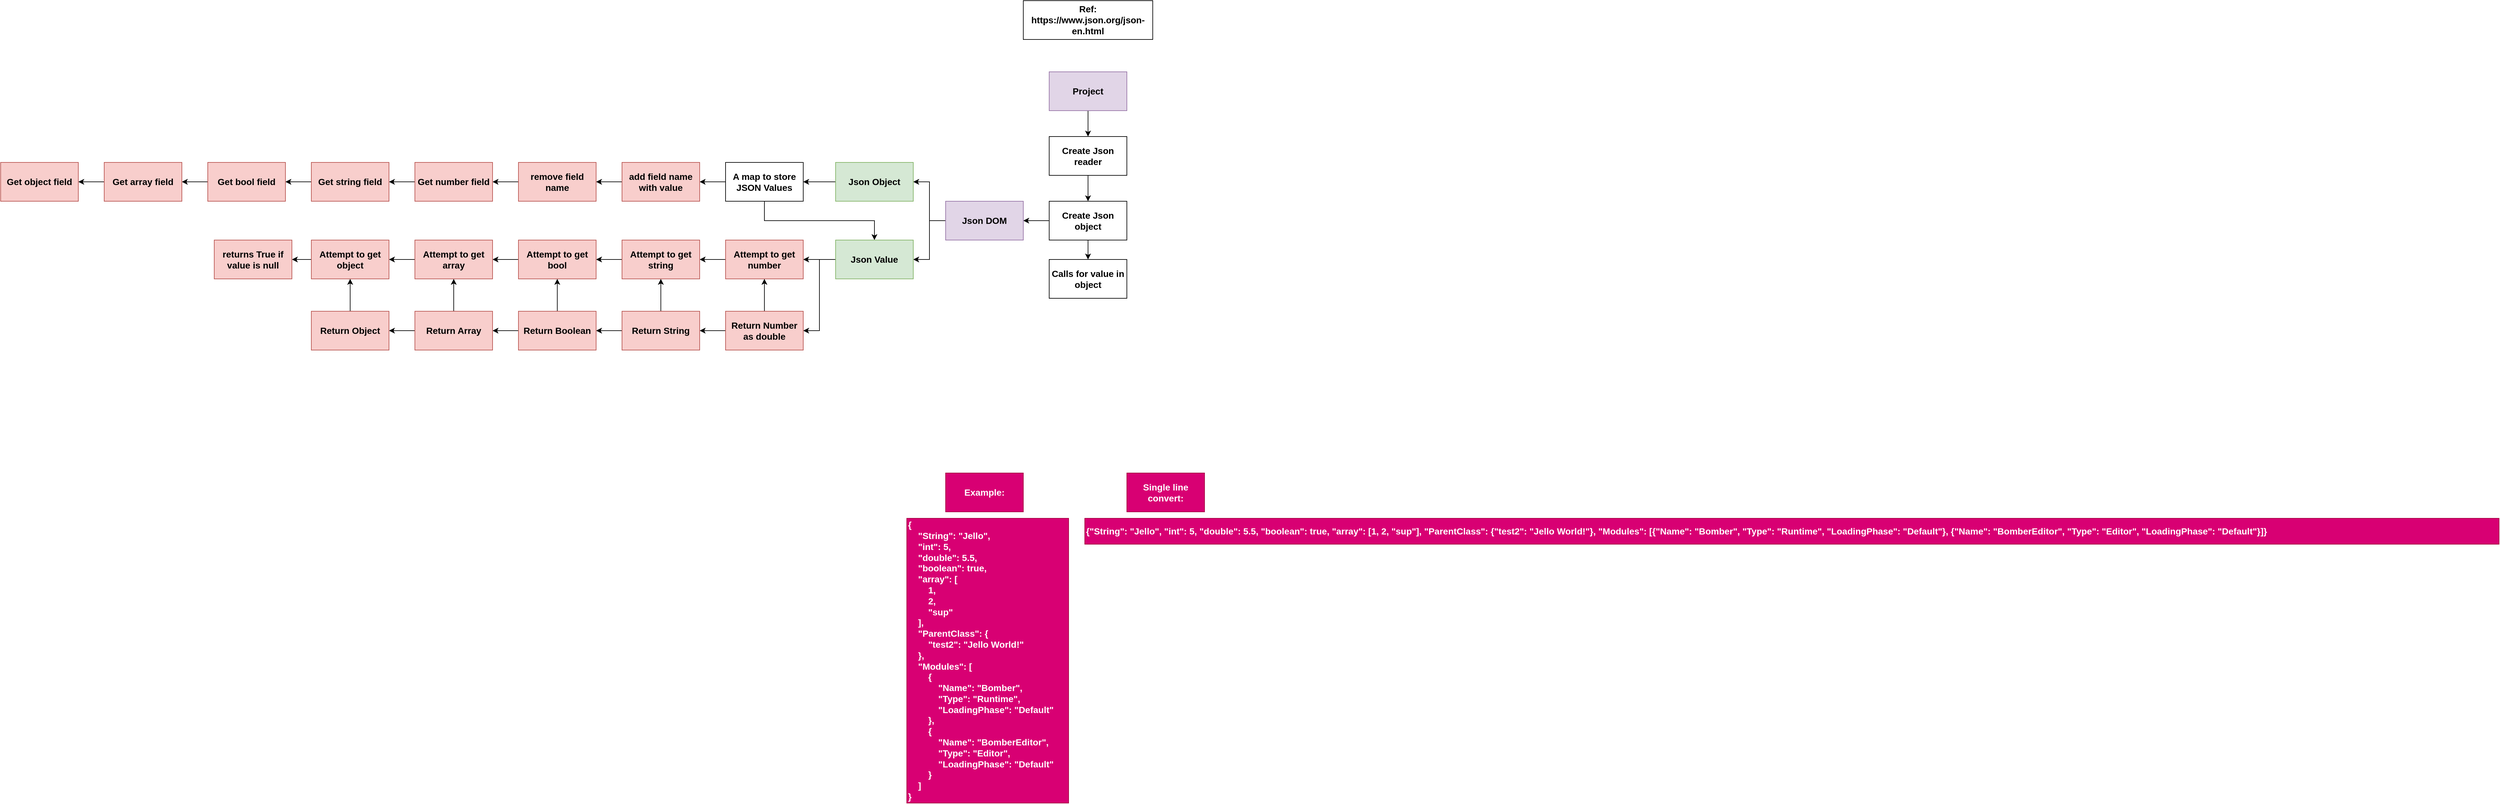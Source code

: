 <mxfile version="24.8.6">
  <diagram name="Page-1" id="Q-ioPrQf3WpXz8wrrNdY">
    <mxGraphModel grid="1" page="1" gridSize="10" guides="1" tooltips="1" connect="1" arrows="1" fold="1" pageScale="1" pageWidth="850" pageHeight="1100" math="0" shadow="0">
      <root>
        <mxCell id="0" />
        <mxCell id="1" parent="0" />
        <mxCell id="K2V83VnwiZdzLs0Wge11-60" style="edgeStyle=orthogonalEdgeStyle;rounded=0;orthogonalLoop=1;jettySize=auto;html=1;exitX=0.5;exitY=1;exitDx=0;exitDy=0;entryX=0.5;entryY=0;entryDx=0;entryDy=0;" edge="1" parent="1" source="6iP9DMflMdmXrxYMwnnR-1" target="K2V83VnwiZdzLs0Wge11-59">
          <mxGeometry relative="1" as="geometry" />
        </mxCell>
        <mxCell id="6iP9DMflMdmXrxYMwnnR-1" value="&lt;font style=&quot;font-size: 14px;&quot;&gt;&lt;b&gt;Project&lt;/b&gt;&lt;/font&gt;" style="rounded=0;whiteSpace=wrap;html=1;fillColor=#e1d5e7;strokeColor=#9673a6;" vertex="1" parent="1">
          <mxGeometry x="520" y="-40" width="120" height="60" as="geometry" />
        </mxCell>
        <mxCell id="K2V83VnwiZdzLs0Wge11-4" style="edgeStyle=orthogonalEdgeStyle;rounded=0;orthogonalLoop=1;jettySize=auto;html=1;exitX=0.5;exitY=1;exitDx=0;exitDy=0;" edge="1" parent="1" source="K2V83VnwiZdzLs0Wge11-1" target="K2V83VnwiZdzLs0Wge11-3">
          <mxGeometry relative="1" as="geometry" />
        </mxCell>
        <mxCell id="K2V83VnwiZdzLs0Wge11-7" style="edgeStyle=orthogonalEdgeStyle;rounded=0;orthogonalLoop=1;jettySize=auto;html=1;exitX=0;exitY=0.5;exitDx=0;exitDy=0;entryX=1;entryY=0.5;entryDx=0;entryDy=0;" edge="1" parent="1" source="K2V83VnwiZdzLs0Wge11-1" target="K2V83VnwiZdzLs0Wge11-6">
          <mxGeometry relative="1" as="geometry" />
        </mxCell>
        <mxCell id="K2V83VnwiZdzLs0Wge11-1" value="&lt;font style=&quot;font-size: 14px;&quot;&gt;&lt;b&gt;Create Json object&lt;/b&gt;&lt;/font&gt;" style="rounded=0;whiteSpace=wrap;html=1;" vertex="1" parent="1">
          <mxGeometry x="520" y="160" width="120" height="60" as="geometry" />
        </mxCell>
        <mxCell id="K2V83VnwiZdzLs0Wge11-3" value="&lt;font style=&quot;font-size: 14px;&quot;&gt;&lt;b&gt;Calls for value in object&lt;/b&gt;&lt;/font&gt;" style="rounded=0;whiteSpace=wrap;html=1;" vertex="1" parent="1">
          <mxGeometry x="520" y="250" width="120" height="60" as="geometry" />
        </mxCell>
        <mxCell id="K2V83VnwiZdzLs0Wge11-15" style="edgeStyle=orthogonalEdgeStyle;rounded=0;orthogonalLoop=1;jettySize=auto;html=1;exitX=0;exitY=0.5;exitDx=0;exitDy=0;entryX=1;entryY=0.5;entryDx=0;entryDy=0;" edge="1" parent="1" source="K2V83VnwiZdzLs0Wge11-6" target="K2V83VnwiZdzLs0Wge11-10">
          <mxGeometry relative="1" as="geometry" />
        </mxCell>
        <mxCell id="K2V83VnwiZdzLs0Wge11-16" style="edgeStyle=orthogonalEdgeStyle;rounded=0;orthogonalLoop=1;jettySize=auto;html=1;exitX=0;exitY=0.5;exitDx=0;exitDy=0;entryX=1;entryY=0.5;entryDx=0;entryDy=0;" edge="1" parent="1" source="K2V83VnwiZdzLs0Wge11-6" target="K2V83VnwiZdzLs0Wge11-11">
          <mxGeometry relative="1" as="geometry" />
        </mxCell>
        <mxCell id="K2V83VnwiZdzLs0Wge11-6" value="&lt;font style=&quot;font-size: 14px;&quot;&gt;&lt;b&gt;Json DOM&lt;/b&gt;&lt;/font&gt;" style="rounded=0;whiteSpace=wrap;html=1;fillColor=#e1d5e7;strokeColor=#9673a6;" vertex="1" parent="1">
          <mxGeometry x="360" y="160" width="120" height="60" as="geometry" />
        </mxCell>
        <mxCell id="K2V83VnwiZdzLs0Wge11-13" style="edgeStyle=orthogonalEdgeStyle;rounded=0;orthogonalLoop=1;jettySize=auto;html=1;exitX=0.5;exitY=1;exitDx=0;exitDy=0;entryX=0.5;entryY=0;entryDx=0;entryDy=0;" edge="1" parent="1" source="K2V83VnwiZdzLs0Wge11-8" target="K2V83VnwiZdzLs0Wge11-11">
          <mxGeometry relative="1" as="geometry" />
        </mxCell>
        <mxCell id="K2V83VnwiZdzLs0Wge11-17" style="edgeStyle=orthogonalEdgeStyle;rounded=0;orthogonalLoop=1;jettySize=auto;html=1;exitX=0;exitY=0.5;exitDx=0;exitDy=0;entryX=1;entryY=0.5;entryDx=0;entryDy=0;" edge="1" parent="1" source="K2V83VnwiZdzLs0Wge11-8" target="K2V83VnwiZdzLs0Wge11-14">
          <mxGeometry relative="1" as="geometry" />
        </mxCell>
        <mxCell id="K2V83VnwiZdzLs0Wge11-8" value="&lt;font style=&quot;font-size: 14px;&quot;&gt;&lt;b&gt;A map to store JSON Values&lt;/b&gt;&lt;/font&gt;" style="rounded=0;whiteSpace=wrap;html=1;" vertex="1" parent="1">
          <mxGeometry x="20" y="100" width="120" height="60" as="geometry" />
        </mxCell>
        <mxCell id="K2V83VnwiZdzLs0Wge11-12" style="edgeStyle=orthogonalEdgeStyle;rounded=0;orthogonalLoop=1;jettySize=auto;html=1;exitX=0;exitY=0.5;exitDx=0;exitDy=0;" edge="1" parent="1" source="K2V83VnwiZdzLs0Wge11-10" target="K2V83VnwiZdzLs0Wge11-8">
          <mxGeometry relative="1" as="geometry" />
        </mxCell>
        <mxCell id="K2V83VnwiZdzLs0Wge11-10" value="&lt;font style=&quot;font-size: 14px;&quot;&gt;&lt;b&gt;Json Object&lt;/b&gt;&lt;/font&gt;" style="rounded=0;whiteSpace=wrap;html=1;fillColor=#d5e8d4;strokeColor=#82b366;" vertex="1" parent="1">
          <mxGeometry x="190" y="100" width="120" height="60" as="geometry" />
        </mxCell>
        <mxCell id="K2V83VnwiZdzLs0Wge11-26" style="edgeStyle=orthogonalEdgeStyle;rounded=0;orthogonalLoop=1;jettySize=auto;html=1;exitX=0;exitY=0.5;exitDx=0;exitDy=0;entryX=1;entryY=0.5;entryDx=0;entryDy=0;" edge="1" parent="1" source="K2V83VnwiZdzLs0Wge11-11" target="K2V83VnwiZdzLs0Wge11-25">
          <mxGeometry relative="1" as="geometry" />
        </mxCell>
        <mxCell id="K2V83VnwiZdzLs0Wge11-36" style="edgeStyle=orthogonalEdgeStyle;rounded=0;orthogonalLoop=1;jettySize=auto;html=1;exitX=0;exitY=0.5;exitDx=0;exitDy=0;entryX=1;entryY=0.5;entryDx=0;entryDy=0;" edge="1" parent="1" source="K2V83VnwiZdzLs0Wge11-11" target="K2V83VnwiZdzLs0Wge11-35">
          <mxGeometry relative="1" as="geometry" />
        </mxCell>
        <mxCell id="K2V83VnwiZdzLs0Wge11-11" value="&lt;font style=&quot;font-size: 14px;&quot;&gt;&lt;b&gt;Json Value&lt;/b&gt;&lt;/font&gt;" style="rounded=0;whiteSpace=wrap;html=1;fillColor=#d5e8d4;strokeColor=#82b366;" vertex="1" parent="1">
          <mxGeometry x="190" y="220" width="120" height="60" as="geometry" />
        </mxCell>
        <mxCell id="K2V83VnwiZdzLs0Wge11-19" style="edgeStyle=orthogonalEdgeStyle;rounded=0;orthogonalLoop=1;jettySize=auto;html=1;exitX=0;exitY=0.5;exitDx=0;exitDy=0;entryX=1;entryY=0.5;entryDx=0;entryDy=0;" edge="1" parent="1" source="K2V83VnwiZdzLs0Wge11-14" target="K2V83VnwiZdzLs0Wge11-18">
          <mxGeometry relative="1" as="geometry" />
        </mxCell>
        <mxCell id="K2V83VnwiZdzLs0Wge11-14" value="&lt;font style=&quot;font-size: 14px;&quot;&gt;&lt;b&gt;add field name with value&lt;/b&gt;&lt;/font&gt;" style="rounded=0;whiteSpace=wrap;html=1;fillColor=#f8cecc;strokeColor=#b85450;" vertex="1" parent="1">
          <mxGeometry x="-140" y="100" width="120" height="60" as="geometry" />
        </mxCell>
        <mxCell id="K2V83VnwiZdzLs0Wge11-22" style="edgeStyle=orthogonalEdgeStyle;rounded=0;orthogonalLoop=1;jettySize=auto;html=1;exitX=0;exitY=0.5;exitDx=0;exitDy=0;" edge="1" parent="1" source="K2V83VnwiZdzLs0Wge11-18" target="K2V83VnwiZdzLs0Wge11-20">
          <mxGeometry relative="1" as="geometry" />
        </mxCell>
        <mxCell id="K2V83VnwiZdzLs0Wge11-18" value="&lt;font style=&quot;font-size: 14px;&quot;&gt;&lt;b&gt;remove field name&lt;/b&gt;&lt;/font&gt;" style="rounded=0;whiteSpace=wrap;html=1;fillColor=#f8cecc;strokeColor=#b85450;" vertex="1" parent="1">
          <mxGeometry x="-300" y="100" width="120" height="60" as="geometry" />
        </mxCell>
        <mxCell id="K2V83VnwiZdzLs0Wge11-62" style="edgeStyle=orthogonalEdgeStyle;rounded=0;orthogonalLoop=1;jettySize=auto;html=1;exitX=0;exitY=0.5;exitDx=0;exitDy=0;entryX=1;entryY=0.5;entryDx=0;entryDy=0;" edge="1" parent="1" source="K2V83VnwiZdzLs0Wge11-20" target="K2V83VnwiZdzLs0Wge11-58">
          <mxGeometry relative="1" as="geometry" />
        </mxCell>
        <mxCell id="K2V83VnwiZdzLs0Wge11-20" value="&lt;font style=&quot;font-size: 14px;&quot;&gt;&lt;b&gt;Get number field&lt;/b&gt;&lt;/font&gt;" style="rounded=0;whiteSpace=wrap;html=1;fillColor=#f8cecc;strokeColor=#b85450;" vertex="1" parent="1">
          <mxGeometry x="-460" y="100" width="120" height="60" as="geometry" />
        </mxCell>
        <mxCell id="K2V83VnwiZdzLs0Wge11-28" style="edgeStyle=orthogonalEdgeStyle;rounded=0;orthogonalLoop=1;jettySize=auto;html=1;exitX=0;exitY=0.5;exitDx=0;exitDy=0;" edge="1" parent="1" source="K2V83VnwiZdzLs0Wge11-25" target="K2V83VnwiZdzLs0Wge11-27">
          <mxGeometry relative="1" as="geometry" />
        </mxCell>
        <mxCell id="K2V83VnwiZdzLs0Wge11-25" value="&lt;font style=&quot;font-size: 14px;&quot;&gt;&lt;b&gt;Attempt to get number&lt;/b&gt;&lt;/font&gt;" style="rounded=0;whiteSpace=wrap;html=1;fillColor=#f8cecc;strokeColor=#b85450;" vertex="1" parent="1">
          <mxGeometry x="20" y="220" width="120" height="60" as="geometry" />
        </mxCell>
        <mxCell id="K2V83VnwiZdzLs0Wge11-30" style="edgeStyle=orthogonalEdgeStyle;rounded=0;orthogonalLoop=1;jettySize=auto;html=1;exitX=0;exitY=0.5;exitDx=0;exitDy=0;" edge="1" parent="1" source="K2V83VnwiZdzLs0Wge11-27" target="K2V83VnwiZdzLs0Wge11-29">
          <mxGeometry relative="1" as="geometry" />
        </mxCell>
        <mxCell id="K2V83VnwiZdzLs0Wge11-27" value="&lt;font style=&quot;font-size: 14px;&quot;&gt;&lt;b&gt;Attempt to get string&lt;/b&gt;&lt;/font&gt;" style="rounded=0;whiteSpace=wrap;html=1;fillColor=#f8cecc;strokeColor=#b85450;" vertex="1" parent="1">
          <mxGeometry x="-140" y="220" width="120" height="60" as="geometry" />
        </mxCell>
        <mxCell id="K2V83VnwiZdzLs0Wge11-32" style="edgeStyle=orthogonalEdgeStyle;rounded=0;orthogonalLoop=1;jettySize=auto;html=1;exitX=0;exitY=0.5;exitDx=0;exitDy=0;" edge="1" parent="1" source="K2V83VnwiZdzLs0Wge11-29" target="K2V83VnwiZdzLs0Wge11-31">
          <mxGeometry relative="1" as="geometry" />
        </mxCell>
        <mxCell id="K2V83VnwiZdzLs0Wge11-29" value="&lt;font style=&quot;font-size: 14px;&quot;&gt;&lt;b&gt;Attempt to get bool&lt;/b&gt;&lt;/font&gt;" style="rounded=0;whiteSpace=wrap;html=1;fillColor=#f8cecc;strokeColor=#b85450;" vertex="1" parent="1">
          <mxGeometry x="-300" y="220" width="120" height="60" as="geometry" />
        </mxCell>
        <mxCell id="K2V83VnwiZdzLs0Wge11-34" style="edgeStyle=orthogonalEdgeStyle;rounded=0;orthogonalLoop=1;jettySize=auto;html=1;exitX=0;exitY=0.5;exitDx=0;exitDy=0;" edge="1" parent="1" source="K2V83VnwiZdzLs0Wge11-31" target="K2V83VnwiZdzLs0Wge11-33">
          <mxGeometry relative="1" as="geometry" />
        </mxCell>
        <mxCell id="K2V83VnwiZdzLs0Wge11-31" value="&lt;font style=&quot;font-size: 14px;&quot;&gt;&lt;b&gt;Attempt to get array&lt;/b&gt;&lt;/font&gt;" style="rounded=0;whiteSpace=wrap;html=1;fillColor=#f8cecc;strokeColor=#b85450;" vertex="1" parent="1">
          <mxGeometry x="-460" y="220" width="120" height="60" as="geometry" />
        </mxCell>
        <mxCell id="K2V83VnwiZdzLs0Wge11-52" style="edgeStyle=orthogonalEdgeStyle;rounded=0;orthogonalLoop=1;jettySize=auto;html=1;exitX=0;exitY=0.5;exitDx=0;exitDy=0;entryX=1;entryY=0.5;entryDx=0;entryDy=0;" edge="1" parent="1" source="K2V83VnwiZdzLs0Wge11-33" target="K2V83VnwiZdzLs0Wge11-51">
          <mxGeometry relative="1" as="geometry" />
        </mxCell>
        <mxCell id="K2V83VnwiZdzLs0Wge11-33" value="&lt;font style=&quot;font-size: 14px;&quot;&gt;&lt;b&gt;Attempt to get object&lt;/b&gt;&lt;/font&gt;" style="rounded=0;whiteSpace=wrap;html=1;fillColor=#f8cecc;strokeColor=#b85450;" vertex="1" parent="1">
          <mxGeometry x="-620" y="220" width="120" height="60" as="geometry" />
        </mxCell>
        <mxCell id="K2V83VnwiZdzLs0Wge11-37" style="edgeStyle=orthogonalEdgeStyle;rounded=0;orthogonalLoop=1;jettySize=auto;html=1;exitX=0.5;exitY=0;exitDx=0;exitDy=0;entryX=0.5;entryY=1;entryDx=0;entryDy=0;" edge="1" parent="1" source="K2V83VnwiZdzLs0Wge11-35" target="K2V83VnwiZdzLs0Wge11-25">
          <mxGeometry relative="1" as="geometry" />
        </mxCell>
        <mxCell id="K2V83VnwiZdzLs0Wge11-39" style="edgeStyle=orthogonalEdgeStyle;rounded=0;orthogonalLoop=1;jettySize=auto;html=1;exitX=0;exitY=0.5;exitDx=0;exitDy=0;" edge="1" parent="1" source="K2V83VnwiZdzLs0Wge11-35" target="K2V83VnwiZdzLs0Wge11-38">
          <mxGeometry relative="1" as="geometry" />
        </mxCell>
        <mxCell id="K2V83VnwiZdzLs0Wge11-35" value="&lt;font style=&quot;font-size: 14px;&quot;&gt;&lt;b&gt;Return Number as double&lt;/b&gt;&lt;/font&gt;" style="rounded=0;whiteSpace=wrap;html=1;fillColor=#f8cecc;strokeColor=#b85450;" vertex="1" parent="1">
          <mxGeometry x="20" y="330" width="120" height="60" as="geometry" />
        </mxCell>
        <mxCell id="K2V83VnwiZdzLs0Wge11-40" style="edgeStyle=orthogonalEdgeStyle;rounded=0;orthogonalLoop=1;jettySize=auto;html=1;exitX=0.5;exitY=0;exitDx=0;exitDy=0;" edge="1" parent="1" source="K2V83VnwiZdzLs0Wge11-38" target="K2V83VnwiZdzLs0Wge11-27">
          <mxGeometry relative="1" as="geometry" />
        </mxCell>
        <mxCell id="K2V83VnwiZdzLs0Wge11-42" style="edgeStyle=orthogonalEdgeStyle;rounded=0;orthogonalLoop=1;jettySize=auto;html=1;exitX=0;exitY=0.5;exitDx=0;exitDy=0;entryX=1;entryY=0.5;entryDx=0;entryDy=0;" edge="1" parent="1" source="K2V83VnwiZdzLs0Wge11-38" target="K2V83VnwiZdzLs0Wge11-41">
          <mxGeometry relative="1" as="geometry" />
        </mxCell>
        <mxCell id="K2V83VnwiZdzLs0Wge11-38" value="&lt;font style=&quot;font-size: 14px;&quot;&gt;&lt;b&gt;Return String&lt;/b&gt;&lt;/font&gt;" style="rounded=0;whiteSpace=wrap;html=1;fillColor=#f8cecc;strokeColor=#b85450;" vertex="1" parent="1">
          <mxGeometry x="-140" y="330" width="120" height="60" as="geometry" />
        </mxCell>
        <mxCell id="K2V83VnwiZdzLs0Wge11-43" style="edgeStyle=orthogonalEdgeStyle;rounded=0;orthogonalLoop=1;jettySize=auto;html=1;exitX=0.5;exitY=0;exitDx=0;exitDy=0;entryX=0.5;entryY=1;entryDx=0;entryDy=0;" edge="1" parent="1" source="K2V83VnwiZdzLs0Wge11-41" target="K2V83VnwiZdzLs0Wge11-29">
          <mxGeometry relative="1" as="geometry" />
        </mxCell>
        <mxCell id="K2V83VnwiZdzLs0Wge11-46" style="edgeStyle=orthogonalEdgeStyle;rounded=0;orthogonalLoop=1;jettySize=auto;html=1;exitX=0;exitY=0.5;exitDx=0;exitDy=0;entryX=1;entryY=0.5;entryDx=0;entryDy=0;" edge="1" parent="1" source="K2V83VnwiZdzLs0Wge11-41" target="K2V83VnwiZdzLs0Wge11-44">
          <mxGeometry relative="1" as="geometry" />
        </mxCell>
        <mxCell id="K2V83VnwiZdzLs0Wge11-41" value="&lt;font style=&quot;font-size: 14px;&quot;&gt;&lt;b&gt;Return Boolean&lt;/b&gt;&lt;/font&gt;" style="rounded=0;whiteSpace=wrap;html=1;fillColor=#f8cecc;strokeColor=#b85450;" vertex="1" parent="1">
          <mxGeometry x="-300" y="330" width="120" height="60" as="geometry" />
        </mxCell>
        <mxCell id="K2V83VnwiZdzLs0Wge11-47" style="edgeStyle=orthogonalEdgeStyle;rounded=0;orthogonalLoop=1;jettySize=auto;html=1;exitX=0.5;exitY=0;exitDx=0;exitDy=0;entryX=0.5;entryY=1;entryDx=0;entryDy=0;" edge="1" parent="1" source="K2V83VnwiZdzLs0Wge11-44" target="K2V83VnwiZdzLs0Wge11-31">
          <mxGeometry relative="1" as="geometry" />
        </mxCell>
        <mxCell id="K2V83VnwiZdzLs0Wge11-49" style="edgeStyle=orthogonalEdgeStyle;rounded=0;orthogonalLoop=1;jettySize=auto;html=1;exitX=0;exitY=0.5;exitDx=0;exitDy=0;entryX=1;entryY=0.5;entryDx=0;entryDy=0;" edge="1" parent="1" source="K2V83VnwiZdzLs0Wge11-44" target="K2V83VnwiZdzLs0Wge11-48">
          <mxGeometry relative="1" as="geometry" />
        </mxCell>
        <mxCell id="K2V83VnwiZdzLs0Wge11-44" value="&lt;font style=&quot;font-size: 14px;&quot;&gt;&lt;b&gt;Return Array&lt;/b&gt;&lt;/font&gt;" style="rounded=0;whiteSpace=wrap;html=1;fillColor=#f8cecc;strokeColor=#b85450;" vertex="1" parent="1">
          <mxGeometry x="-460" y="330" width="120" height="60" as="geometry" />
        </mxCell>
        <mxCell id="K2V83VnwiZdzLs0Wge11-50" style="edgeStyle=orthogonalEdgeStyle;rounded=0;orthogonalLoop=1;jettySize=auto;html=1;exitX=0.5;exitY=0;exitDx=0;exitDy=0;entryX=0.5;entryY=1;entryDx=0;entryDy=0;" edge="1" parent="1" source="K2V83VnwiZdzLs0Wge11-48" target="K2V83VnwiZdzLs0Wge11-33">
          <mxGeometry relative="1" as="geometry" />
        </mxCell>
        <mxCell id="K2V83VnwiZdzLs0Wge11-48" value="&lt;font style=&quot;font-size: 14px;&quot;&gt;&lt;b&gt;Return Object&lt;/b&gt;&lt;/font&gt;" style="rounded=0;whiteSpace=wrap;html=1;fillColor=#f8cecc;strokeColor=#b85450;" vertex="1" parent="1">
          <mxGeometry x="-620" y="330" width="120" height="60" as="geometry" />
        </mxCell>
        <mxCell id="K2V83VnwiZdzLs0Wge11-51" value="&lt;font style=&quot;font-size: 14px;&quot;&gt;&lt;b&gt;returns True if value is null&lt;/b&gt;&lt;/font&gt;" style="rounded=0;whiteSpace=wrap;html=1;fillColor=#f8cecc;strokeColor=#b85450;" vertex="1" parent="1">
          <mxGeometry x="-770" y="220" width="120" height="60" as="geometry" />
        </mxCell>
        <mxCell id="K2V83VnwiZdzLs0Wge11-53" value="&lt;font style=&quot;font-size: 14px;&quot;&gt;&lt;b&gt;Example:&lt;/b&gt;&lt;/font&gt;" style="rounded=0;whiteSpace=wrap;html=1;fillColor=#d80073;strokeColor=#A50040;fontColor=#ffffff;" vertex="1" parent="1">
          <mxGeometry x="360" y="580" width="120" height="60" as="geometry" />
        </mxCell>
        <mxCell id="K2V83VnwiZdzLs0Wge11-54" value="&lt;div&gt;&lt;span style=&quot;font-size: 14px;&quot;&gt;&lt;b&gt;{&lt;/b&gt;&lt;/span&gt;&lt;/div&gt;&lt;div&gt;&lt;span style=&quot;font-size: 14px;&quot;&gt;&lt;b&gt;&amp;nbsp; &amp;nbsp; &quot;String&quot;: &quot;Jello&quot;,&lt;/b&gt;&lt;/span&gt;&lt;/div&gt;&lt;div&gt;&lt;span style=&quot;font-size: 14px;&quot;&gt;&lt;b&gt;&amp;nbsp; &amp;nbsp; &quot;int&quot;: 5,&lt;/b&gt;&lt;/span&gt;&lt;/div&gt;&lt;div&gt;&lt;span style=&quot;font-size: 14px;&quot;&gt;&lt;b&gt;&amp;nbsp; &amp;nbsp; &quot;double&quot;: 5.5,&lt;/b&gt;&lt;/span&gt;&lt;/div&gt;&lt;div&gt;&lt;span style=&quot;font-size: 14px;&quot;&gt;&lt;b&gt;&amp;nbsp; &amp;nbsp; &quot;boolean&quot;: true,&lt;/b&gt;&lt;/span&gt;&lt;/div&gt;&lt;div&gt;&lt;span style=&quot;font-size: 14px;&quot;&gt;&lt;b&gt;&amp;nbsp; &amp;nbsp; &quot;array&quot;: [&lt;/b&gt;&lt;/span&gt;&lt;/div&gt;&lt;div&gt;&lt;span style=&quot;font-size: 14px;&quot;&gt;&lt;b&gt;&amp;nbsp; &amp;nbsp; &amp;nbsp; &amp;nbsp; 1,&lt;/b&gt;&lt;/span&gt;&lt;/div&gt;&lt;div&gt;&lt;span style=&quot;font-size: 14px;&quot;&gt;&lt;b&gt;&amp;nbsp; &amp;nbsp; &amp;nbsp; &amp;nbsp; 2,&lt;/b&gt;&lt;/span&gt;&lt;/div&gt;&lt;div&gt;&lt;span style=&quot;font-size: 14px;&quot;&gt;&lt;b&gt;&amp;nbsp; &amp;nbsp; &amp;nbsp; &amp;nbsp; &quot;sup&quot;&lt;/b&gt;&lt;/span&gt;&lt;/div&gt;&lt;div&gt;&lt;span style=&quot;font-size: 14px;&quot;&gt;&lt;b&gt;&amp;nbsp; &amp;nbsp; ],&lt;/b&gt;&lt;/span&gt;&lt;/div&gt;&lt;div&gt;&lt;span style=&quot;font-size: 14px;&quot;&gt;&lt;b&gt;&amp;nbsp; &amp;nbsp; &quot;ParentClass&quot;: {&lt;/b&gt;&lt;/span&gt;&lt;/div&gt;&lt;div&gt;&lt;span style=&quot;font-size: 14px;&quot;&gt;&lt;b&gt;&amp;nbsp; &amp;nbsp; &amp;nbsp; &amp;nbsp; &quot;test2&quot;: &quot;Jello World!&quot;&lt;/b&gt;&lt;/span&gt;&lt;/div&gt;&lt;div&gt;&lt;span style=&quot;font-size: 14px;&quot;&gt;&lt;b&gt;&amp;nbsp; &amp;nbsp; },&lt;/b&gt;&lt;/span&gt;&lt;/div&gt;&lt;div&gt;&lt;span style=&quot;font-size: 14px;&quot;&gt;&lt;b&gt;&amp;nbsp; &amp;nbsp; &quot;Modules&quot;: [&lt;/b&gt;&lt;/span&gt;&lt;/div&gt;&lt;div&gt;&lt;span style=&quot;font-size: 14px;&quot;&gt;&lt;b&gt;&amp;nbsp; &amp;nbsp; &amp;nbsp; &amp;nbsp; {&lt;/b&gt;&lt;/span&gt;&lt;/div&gt;&lt;div&gt;&lt;span style=&quot;font-size: 14px;&quot;&gt;&lt;b&gt;&amp;nbsp; &amp;nbsp; &amp;nbsp; &amp;nbsp; &amp;nbsp; &amp;nbsp; &quot;Name&quot;: &quot;Bomber&quot;,&lt;/b&gt;&lt;/span&gt;&lt;/div&gt;&lt;div&gt;&lt;span style=&quot;font-size: 14px;&quot;&gt;&lt;b&gt;&amp;nbsp; &amp;nbsp; &amp;nbsp; &amp;nbsp; &amp;nbsp; &amp;nbsp; &quot;Type&quot;: &quot;Runtime&quot;,&lt;/b&gt;&lt;/span&gt;&lt;/div&gt;&lt;div&gt;&lt;span style=&quot;font-size: 14px;&quot;&gt;&lt;b&gt;&amp;nbsp; &amp;nbsp; &amp;nbsp; &amp;nbsp; &amp;nbsp; &amp;nbsp; &quot;LoadingPhase&quot;: &quot;Default&quot;&lt;/b&gt;&lt;/span&gt;&lt;/div&gt;&lt;div&gt;&lt;span style=&quot;font-size: 14px;&quot;&gt;&lt;b&gt;&amp;nbsp; &amp;nbsp; &amp;nbsp; &amp;nbsp; },&lt;/b&gt;&lt;/span&gt;&lt;/div&gt;&lt;div&gt;&lt;span style=&quot;font-size: 14px;&quot;&gt;&lt;b&gt;&amp;nbsp; &amp;nbsp; &amp;nbsp; &amp;nbsp; {&lt;/b&gt;&lt;/span&gt;&lt;/div&gt;&lt;div&gt;&lt;span style=&quot;font-size: 14px;&quot;&gt;&lt;b&gt;&amp;nbsp; &amp;nbsp; &amp;nbsp; &amp;nbsp; &amp;nbsp; &amp;nbsp; &quot;Name&quot;: &quot;BomberEditor&quot;,&lt;/b&gt;&lt;/span&gt;&lt;/div&gt;&lt;div&gt;&lt;span style=&quot;font-size: 14px;&quot;&gt;&lt;b&gt;&amp;nbsp; &amp;nbsp; &amp;nbsp; &amp;nbsp; &amp;nbsp; &amp;nbsp; &quot;Type&quot;: &quot;Editor&quot;,&lt;/b&gt;&lt;/span&gt;&lt;/div&gt;&lt;div&gt;&lt;span style=&quot;font-size: 14px;&quot;&gt;&lt;b&gt;&amp;nbsp; &amp;nbsp; &amp;nbsp; &amp;nbsp; &amp;nbsp; &amp;nbsp; &quot;LoadingPhase&quot;: &quot;Default&quot;&lt;/b&gt;&lt;/span&gt;&lt;/div&gt;&lt;div&gt;&lt;span style=&quot;font-size: 14px;&quot;&gt;&lt;b&gt;&amp;nbsp; &amp;nbsp; &amp;nbsp; &amp;nbsp; }&lt;/b&gt;&lt;/span&gt;&lt;/div&gt;&lt;div&gt;&lt;span style=&quot;font-size: 14px;&quot;&gt;&lt;b&gt;&amp;nbsp; &amp;nbsp; ]&lt;/b&gt;&lt;/span&gt;&lt;/div&gt;&lt;div&gt;&lt;span style=&quot;font-size: 14px;&quot;&gt;&lt;b&gt;}&lt;/b&gt;&lt;/span&gt;&lt;/div&gt;" style="rounded=0;whiteSpace=wrap;html=1;fillColor=#d80073;strokeColor=#A50040;fontColor=#ffffff;align=left;" vertex="1" parent="1">
          <mxGeometry x="300" y="650" width="250" height="440" as="geometry" />
        </mxCell>
        <mxCell id="K2V83VnwiZdzLs0Wge11-55" value="&lt;font style=&quot;font-size: 14px;&quot;&gt;&lt;b&gt;Single line convert:&lt;/b&gt;&lt;/font&gt;" style="rounded=0;whiteSpace=wrap;html=1;fillColor=#d80073;strokeColor=#A50040;fontColor=#ffffff;" vertex="1" parent="1">
          <mxGeometry x="640" y="580" width="120" height="60" as="geometry" />
        </mxCell>
        <mxCell id="K2V83VnwiZdzLs0Wge11-56" value="&lt;div&gt;&lt;span style=&quot;font-size: 14px;&quot;&gt;&lt;b&gt;{&quot;String&quot;: &quot;Jello&quot;, &quot;int&quot;: 5, &quot;double&quot;: 5.5, &quot;boolean&quot;: true, &quot;array&quot;: [1, 2, &quot;sup&quot;], &quot;ParentClass&quot;: {&quot;test2&quot;: &quot;Jello World!&quot;}, &quot;Modules&quot;: [&lt;/b&gt;&lt;/span&gt;&lt;span style=&quot;background-color: initial; font-size: 14px;&quot;&gt;&lt;b&gt;{&quot;Name&quot;: &quot;Bomber&quot;, &quot;Type&quot;: &quot;Runtime&quot;, &quot;LoadingPhase&quot;: &quot;Default&quot;}, {&quot;Name&quot;: &quot;BomberEditor&quot;, &quot;Type&quot;: &quot;Editor&quot;, &quot;LoadingPhase&quot;: &quot;Default&quot;}]}&lt;/b&gt;&lt;/span&gt;&lt;/div&gt;" style="rounded=0;whiteSpace=wrap;html=1;fillColor=#d80073;strokeColor=#A50040;fontColor=#ffffff;align=left;verticalAlign=middle;" vertex="1" parent="1">
          <mxGeometry x="575" y="650" width="2185" height="40" as="geometry" />
        </mxCell>
        <mxCell id="K2V83VnwiZdzLs0Wge11-57" value="&lt;font style=&quot;&quot;&gt;&lt;b style=&quot;font-size: 14px;&quot;&gt;Ref:&lt;/b&gt;&lt;br&gt;&lt;span style=&quot;font-size: 14px;&quot;&gt;&lt;b&gt;https://www.json.org/json-en.html&lt;/b&gt;&lt;/span&gt;&lt;br&gt;&lt;/font&gt;" style="rounded=0;whiteSpace=wrap;html=1;" vertex="1" parent="1">
          <mxGeometry x="480" y="-150" width="200" height="60" as="geometry" />
        </mxCell>
        <mxCell id="K2V83VnwiZdzLs0Wge11-64" style="edgeStyle=orthogonalEdgeStyle;rounded=0;orthogonalLoop=1;jettySize=auto;html=1;exitX=0;exitY=0.5;exitDx=0;exitDy=0;entryX=1;entryY=0.5;entryDx=0;entryDy=0;" edge="1" parent="1" source="K2V83VnwiZdzLs0Wge11-58" target="K2V83VnwiZdzLs0Wge11-63">
          <mxGeometry relative="1" as="geometry" />
        </mxCell>
        <mxCell id="K2V83VnwiZdzLs0Wge11-58" value="&lt;font style=&quot;font-size: 14px;&quot;&gt;&lt;b&gt;Get string field&lt;/b&gt;&lt;/font&gt;" style="rounded=0;whiteSpace=wrap;html=1;fillColor=#f8cecc;strokeColor=#b85450;" vertex="1" parent="1">
          <mxGeometry x="-620" y="100" width="120" height="60" as="geometry" />
        </mxCell>
        <mxCell id="K2V83VnwiZdzLs0Wge11-61" style="edgeStyle=orthogonalEdgeStyle;rounded=0;orthogonalLoop=1;jettySize=auto;html=1;exitX=0.5;exitY=1;exitDx=0;exitDy=0;entryX=0.5;entryY=0;entryDx=0;entryDy=0;" edge="1" parent="1" source="K2V83VnwiZdzLs0Wge11-59" target="K2V83VnwiZdzLs0Wge11-1">
          <mxGeometry relative="1" as="geometry" />
        </mxCell>
        <mxCell id="K2V83VnwiZdzLs0Wge11-59" value="&lt;font style=&quot;font-size: 14px;&quot;&gt;&lt;b&gt;Create Json reader&lt;/b&gt;&lt;/font&gt;" style="rounded=0;whiteSpace=wrap;html=1;" vertex="1" parent="1">
          <mxGeometry x="520" y="60" width="120" height="60" as="geometry" />
        </mxCell>
        <mxCell id="K2V83VnwiZdzLs0Wge11-66" style="edgeStyle=orthogonalEdgeStyle;rounded=0;orthogonalLoop=1;jettySize=auto;html=1;exitX=0;exitY=0.5;exitDx=0;exitDy=0;entryX=1;entryY=0.5;entryDx=0;entryDy=0;" edge="1" parent="1" source="K2V83VnwiZdzLs0Wge11-63" target="K2V83VnwiZdzLs0Wge11-65">
          <mxGeometry relative="1" as="geometry" />
        </mxCell>
        <mxCell id="K2V83VnwiZdzLs0Wge11-63" value="&lt;font style=&quot;font-size: 14px;&quot;&gt;&lt;b&gt;Get bool field&lt;/b&gt;&lt;/font&gt;" style="rounded=0;whiteSpace=wrap;html=1;fillColor=#f8cecc;strokeColor=#b85450;" vertex="1" parent="1">
          <mxGeometry x="-780" y="100" width="120" height="60" as="geometry" />
        </mxCell>
        <mxCell id="K2V83VnwiZdzLs0Wge11-68" style="edgeStyle=orthogonalEdgeStyle;rounded=0;orthogonalLoop=1;jettySize=auto;html=1;exitX=0;exitY=0.5;exitDx=0;exitDy=0;" edge="1" parent="1" source="K2V83VnwiZdzLs0Wge11-65" target="K2V83VnwiZdzLs0Wge11-67">
          <mxGeometry relative="1" as="geometry" />
        </mxCell>
        <mxCell id="K2V83VnwiZdzLs0Wge11-65" value="&lt;font style=&quot;font-size: 14px;&quot;&gt;&lt;b&gt;Get array field&lt;/b&gt;&lt;/font&gt;" style="rounded=0;whiteSpace=wrap;html=1;fillColor=#f8cecc;strokeColor=#b85450;" vertex="1" parent="1">
          <mxGeometry x="-940" y="100" width="120" height="60" as="geometry" />
        </mxCell>
        <mxCell id="K2V83VnwiZdzLs0Wge11-67" value="&lt;font style=&quot;font-size: 14px;&quot;&gt;&lt;b&gt;Get object field&lt;/b&gt;&lt;/font&gt;" style="rounded=0;whiteSpace=wrap;html=1;fillColor=#f8cecc;strokeColor=#b85450;" vertex="1" parent="1">
          <mxGeometry x="-1100" y="100" width="120" height="60" as="geometry" />
        </mxCell>
      </root>
    </mxGraphModel>
  </diagram>
</mxfile>
